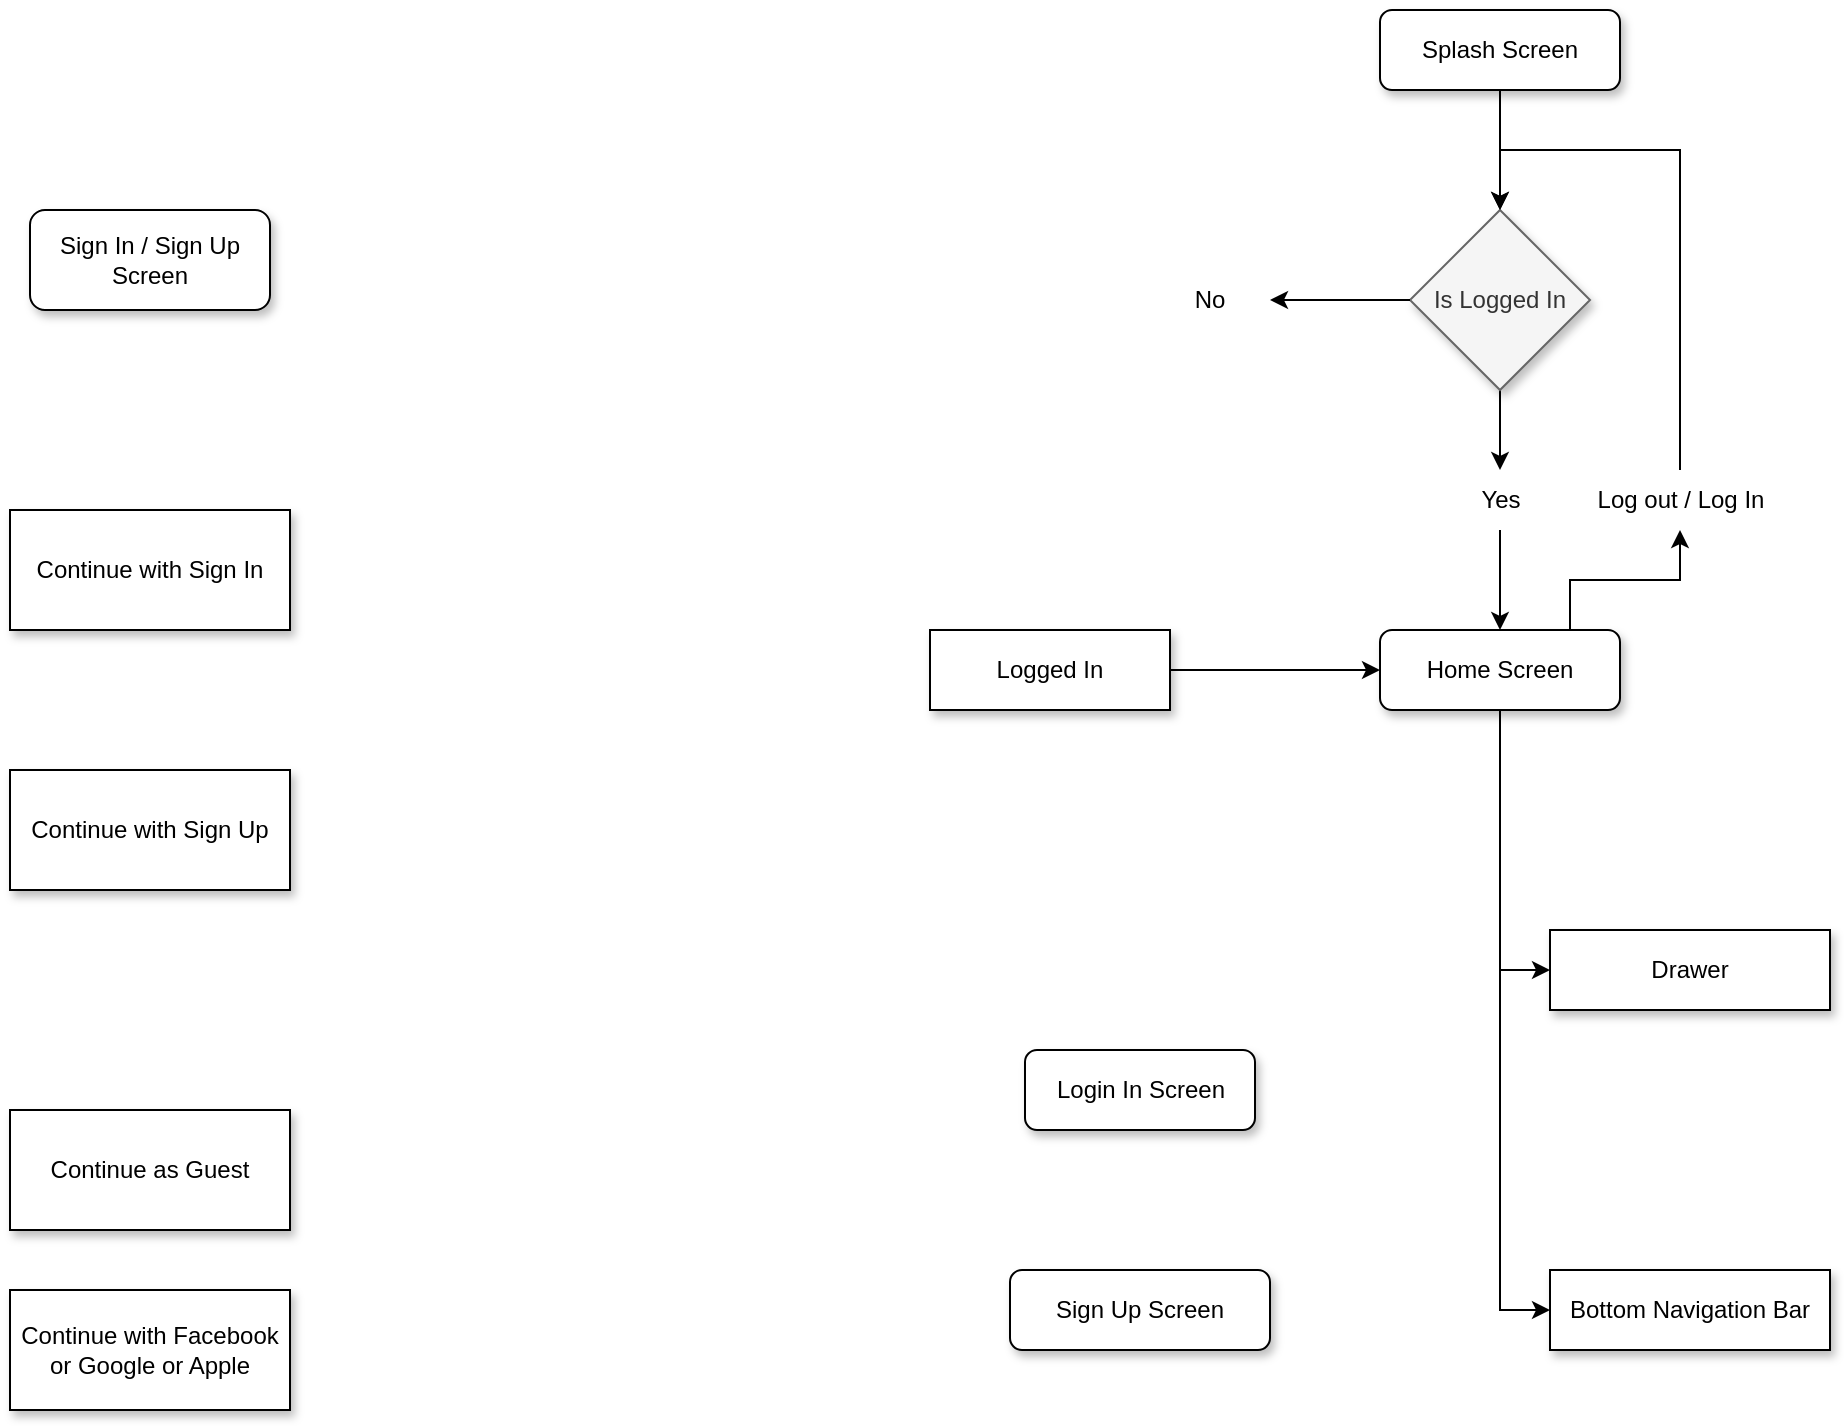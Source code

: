 <mxfile version="20.8.23" type="github">
  <diagram name="Page-1" id="FVCnzq7Pfp1O7wXHvF8z">
    <mxGraphModel dx="1687" dy="927" grid="1" gridSize="10" guides="1" tooltips="1" connect="1" arrows="1" fold="1" page="1" pageScale="1" pageWidth="3300" pageHeight="4681" math="0" shadow="0">
      <root>
        <mxCell id="0" />
        <mxCell id="1" parent="0" />
        <mxCell id="skyq9TSeOHwvdqSYxIAz-24" value="" style="edgeStyle=orthogonalEdgeStyle;rounded=0;orthogonalLoop=1;jettySize=auto;html=1;" parent="1" source="skyq9TSeOHwvdqSYxIAz-2" target="skyq9TSeOHwvdqSYxIAz-4" edge="1">
          <mxGeometry relative="1" as="geometry" />
        </mxCell>
        <mxCell id="skyq9TSeOHwvdqSYxIAz-2" value="Splash Screen" style="rounded=1;whiteSpace=wrap;html=1;shadow=1;" parent="1" vertex="1">
          <mxGeometry x="755" y="70" width="120" height="40" as="geometry" />
        </mxCell>
        <mxCell id="bAUtRxVBdTaGdka2P6OW-37" value="" style="edgeStyle=orthogonalEdgeStyle;rounded=0;orthogonalLoop=1;jettySize=auto;html=1;" parent="1" source="skyq9TSeOHwvdqSYxIAz-4" target="bAUtRxVBdTaGdka2P6OW-36" edge="1">
          <mxGeometry relative="1" as="geometry" />
        </mxCell>
        <mxCell id="skyq9TSeOHwvdqSYxIAz-4" value="Is Logged In" style="rhombus;whiteSpace=wrap;html=1;shadow=1;fillColor=#f5f5f5;strokeColor=#666666;fontColor=#333333;" parent="1" vertex="1">
          <mxGeometry x="770" y="170" width="90" height="90" as="geometry" />
        </mxCell>
        <mxCell id="skyq9TSeOHwvdqSYxIAz-6" value="Sign Up Screen" style="rounded=1;whiteSpace=wrap;html=1;shadow=1;" parent="1" vertex="1">
          <mxGeometry x="570" y="700" width="130" height="40" as="geometry" />
        </mxCell>
        <mxCell id="skyq9TSeOHwvdqSYxIAz-7" value="Login In Screen" style="rounded=1;whiteSpace=wrap;html=1;shadow=1;" parent="1" vertex="1">
          <mxGeometry x="577.5" y="590" width="115" height="40" as="geometry" />
        </mxCell>
        <mxCell id="skyq9TSeOHwvdqSYxIAz-9" value="" style="endArrow=classic;html=1;rounded=0;exitX=0;exitY=0.5;exitDx=0;exitDy=0;" parent="1" source="skyq9TSeOHwvdqSYxIAz-4" target="skyq9TSeOHwvdqSYxIAz-10" edge="1">
          <mxGeometry width="50" height="50" relative="1" as="geometry">
            <mxPoint x="560" y="410" as="sourcePoint" />
            <mxPoint x="670" y="310" as="targetPoint" />
          </mxGeometry>
        </mxCell>
        <mxCell id="skyq9TSeOHwvdqSYxIAz-10" value="No" style="text;html=1;strokeColor=none;fillColor=none;align=center;verticalAlign=middle;whiteSpace=wrap;rounded=0;" parent="1" vertex="1">
          <mxGeometry x="640" y="200" width="60" height="30" as="geometry" />
        </mxCell>
        <mxCell id="bAUtRxVBdTaGdka2P6OW-43" style="edgeStyle=orthogonalEdgeStyle;rounded=0;orthogonalLoop=1;jettySize=auto;html=1;" parent="1" source="skyq9TSeOHwvdqSYxIAz-21" target="bAUtRxVBdTaGdka2P6OW-32" edge="1">
          <mxGeometry relative="1" as="geometry">
            <Array as="points">
              <mxPoint x="850" y="355" />
              <mxPoint x="905" y="355" />
            </Array>
          </mxGeometry>
        </mxCell>
        <mxCell id="bAUtRxVBdTaGdka2P6OW-49" style="edgeStyle=orthogonalEdgeStyle;rounded=0;orthogonalLoop=1;jettySize=auto;html=1;entryX=0;entryY=0.5;entryDx=0;entryDy=0;" parent="1" source="skyq9TSeOHwvdqSYxIAz-21" target="bAUtRxVBdTaGdka2P6OW-45" edge="1">
          <mxGeometry relative="1" as="geometry" />
        </mxCell>
        <mxCell id="bAUtRxVBdTaGdka2P6OW-50" style="edgeStyle=orthogonalEdgeStyle;rounded=0;orthogonalLoop=1;jettySize=auto;html=1;entryX=0;entryY=0.5;entryDx=0;entryDy=0;" parent="1" source="skyq9TSeOHwvdqSYxIAz-21" target="bAUtRxVBdTaGdka2P6OW-46" edge="1">
          <mxGeometry relative="1" as="geometry" />
        </mxCell>
        <mxCell id="skyq9TSeOHwvdqSYxIAz-21" value="Home Screen" style="rounded=1;whiteSpace=wrap;html=1;shadow=1;" parent="1" vertex="1">
          <mxGeometry x="755" y="380" width="120" height="40" as="geometry" />
        </mxCell>
        <mxCell id="bAUtRxVBdTaGdka2P6OW-23" style="edgeStyle=orthogonalEdgeStyle;rounded=0;orthogonalLoop=1;jettySize=auto;html=1;" parent="1" source="bAUtRxVBdTaGdka2P6OW-18" target="skyq9TSeOHwvdqSYxIAz-21" edge="1">
          <mxGeometry relative="1" as="geometry" />
        </mxCell>
        <mxCell id="bAUtRxVBdTaGdka2P6OW-18" value="Logged In" style="whiteSpace=wrap;html=1;shadow=1;" parent="1" vertex="1">
          <mxGeometry x="530" y="380" width="120" height="40" as="geometry" />
        </mxCell>
        <mxCell id="bAUtRxVBdTaGdka2P6OW-40" style="edgeStyle=orthogonalEdgeStyle;rounded=0;orthogonalLoop=1;jettySize=auto;html=1;entryX=0.5;entryY=0;entryDx=0;entryDy=0;" parent="1" source="bAUtRxVBdTaGdka2P6OW-32" target="skyq9TSeOHwvdqSYxIAz-4" edge="1">
          <mxGeometry relative="1" as="geometry">
            <Array as="points">
              <mxPoint x="905" y="140" />
              <mxPoint x="815" y="140" />
            </Array>
          </mxGeometry>
        </mxCell>
        <mxCell id="bAUtRxVBdTaGdka2P6OW-32" value="Log out / Log In" style="text;html=1;align=center;verticalAlign=middle;resizable=0;points=[];autosize=1;strokeColor=none;fillColor=none;" parent="1" vertex="1">
          <mxGeometry x="850" y="300" width="110" height="30" as="geometry" />
        </mxCell>
        <mxCell id="bAUtRxVBdTaGdka2P6OW-38" value="" style="edgeStyle=orthogonalEdgeStyle;rounded=0;orthogonalLoop=1;jettySize=auto;html=1;" parent="1" source="bAUtRxVBdTaGdka2P6OW-36" target="skyq9TSeOHwvdqSYxIAz-21" edge="1">
          <mxGeometry relative="1" as="geometry" />
        </mxCell>
        <mxCell id="bAUtRxVBdTaGdka2P6OW-36" value="Yes" style="text;html=1;align=center;verticalAlign=middle;resizable=0;points=[];autosize=1;strokeColor=none;fillColor=none;" parent="1" vertex="1">
          <mxGeometry x="795" y="300" width="40" height="30" as="geometry" />
        </mxCell>
        <mxCell id="bAUtRxVBdTaGdka2P6OW-45" value="Drawer" style="whiteSpace=wrap;html=1;shadow=1;" parent="1" vertex="1">
          <mxGeometry x="840" y="530" width="140" height="40" as="geometry" />
        </mxCell>
        <mxCell id="bAUtRxVBdTaGdka2P6OW-46" value="Bottom Navigation Bar" style="whiteSpace=wrap;html=1;shadow=1;" parent="1" vertex="1">
          <mxGeometry x="840" y="700" width="140" height="40" as="geometry" />
        </mxCell>
        <mxCell id="z7B75x62QN8b4eD-7f28-1" value="Sign In / Sign Up&lt;br&gt;Screen" style="rounded=1;whiteSpace=wrap;html=1;shadow=1;" vertex="1" parent="1">
          <mxGeometry x="80" y="170" width="120" height="50" as="geometry" />
        </mxCell>
        <mxCell id="z7B75x62QN8b4eD-7f28-2" value="Continue with Facebook or Google or Apple" style="whiteSpace=wrap;html=1;shadow=1;" vertex="1" parent="1">
          <mxGeometry x="70" y="710" width="140" height="60" as="geometry" />
        </mxCell>
        <mxCell id="z7B75x62QN8b4eD-7f28-3" value="Continue as Guest" style="whiteSpace=wrap;html=1;shadow=1;" vertex="1" parent="1">
          <mxGeometry x="70" y="620" width="140" height="60" as="geometry" />
        </mxCell>
        <mxCell id="z7B75x62QN8b4eD-7f28-4" value="Continue with Sign Up" style="whiteSpace=wrap;html=1;shadow=1;" vertex="1" parent="1">
          <mxGeometry x="70" y="450" width="140" height="60" as="geometry" />
        </mxCell>
        <mxCell id="z7B75x62QN8b4eD-7f28-5" value="Continue with Sign In" style="whiteSpace=wrap;html=1;shadow=1;" vertex="1" parent="1">
          <mxGeometry x="70" y="320" width="140" height="60" as="geometry" />
        </mxCell>
      </root>
    </mxGraphModel>
  </diagram>
</mxfile>
